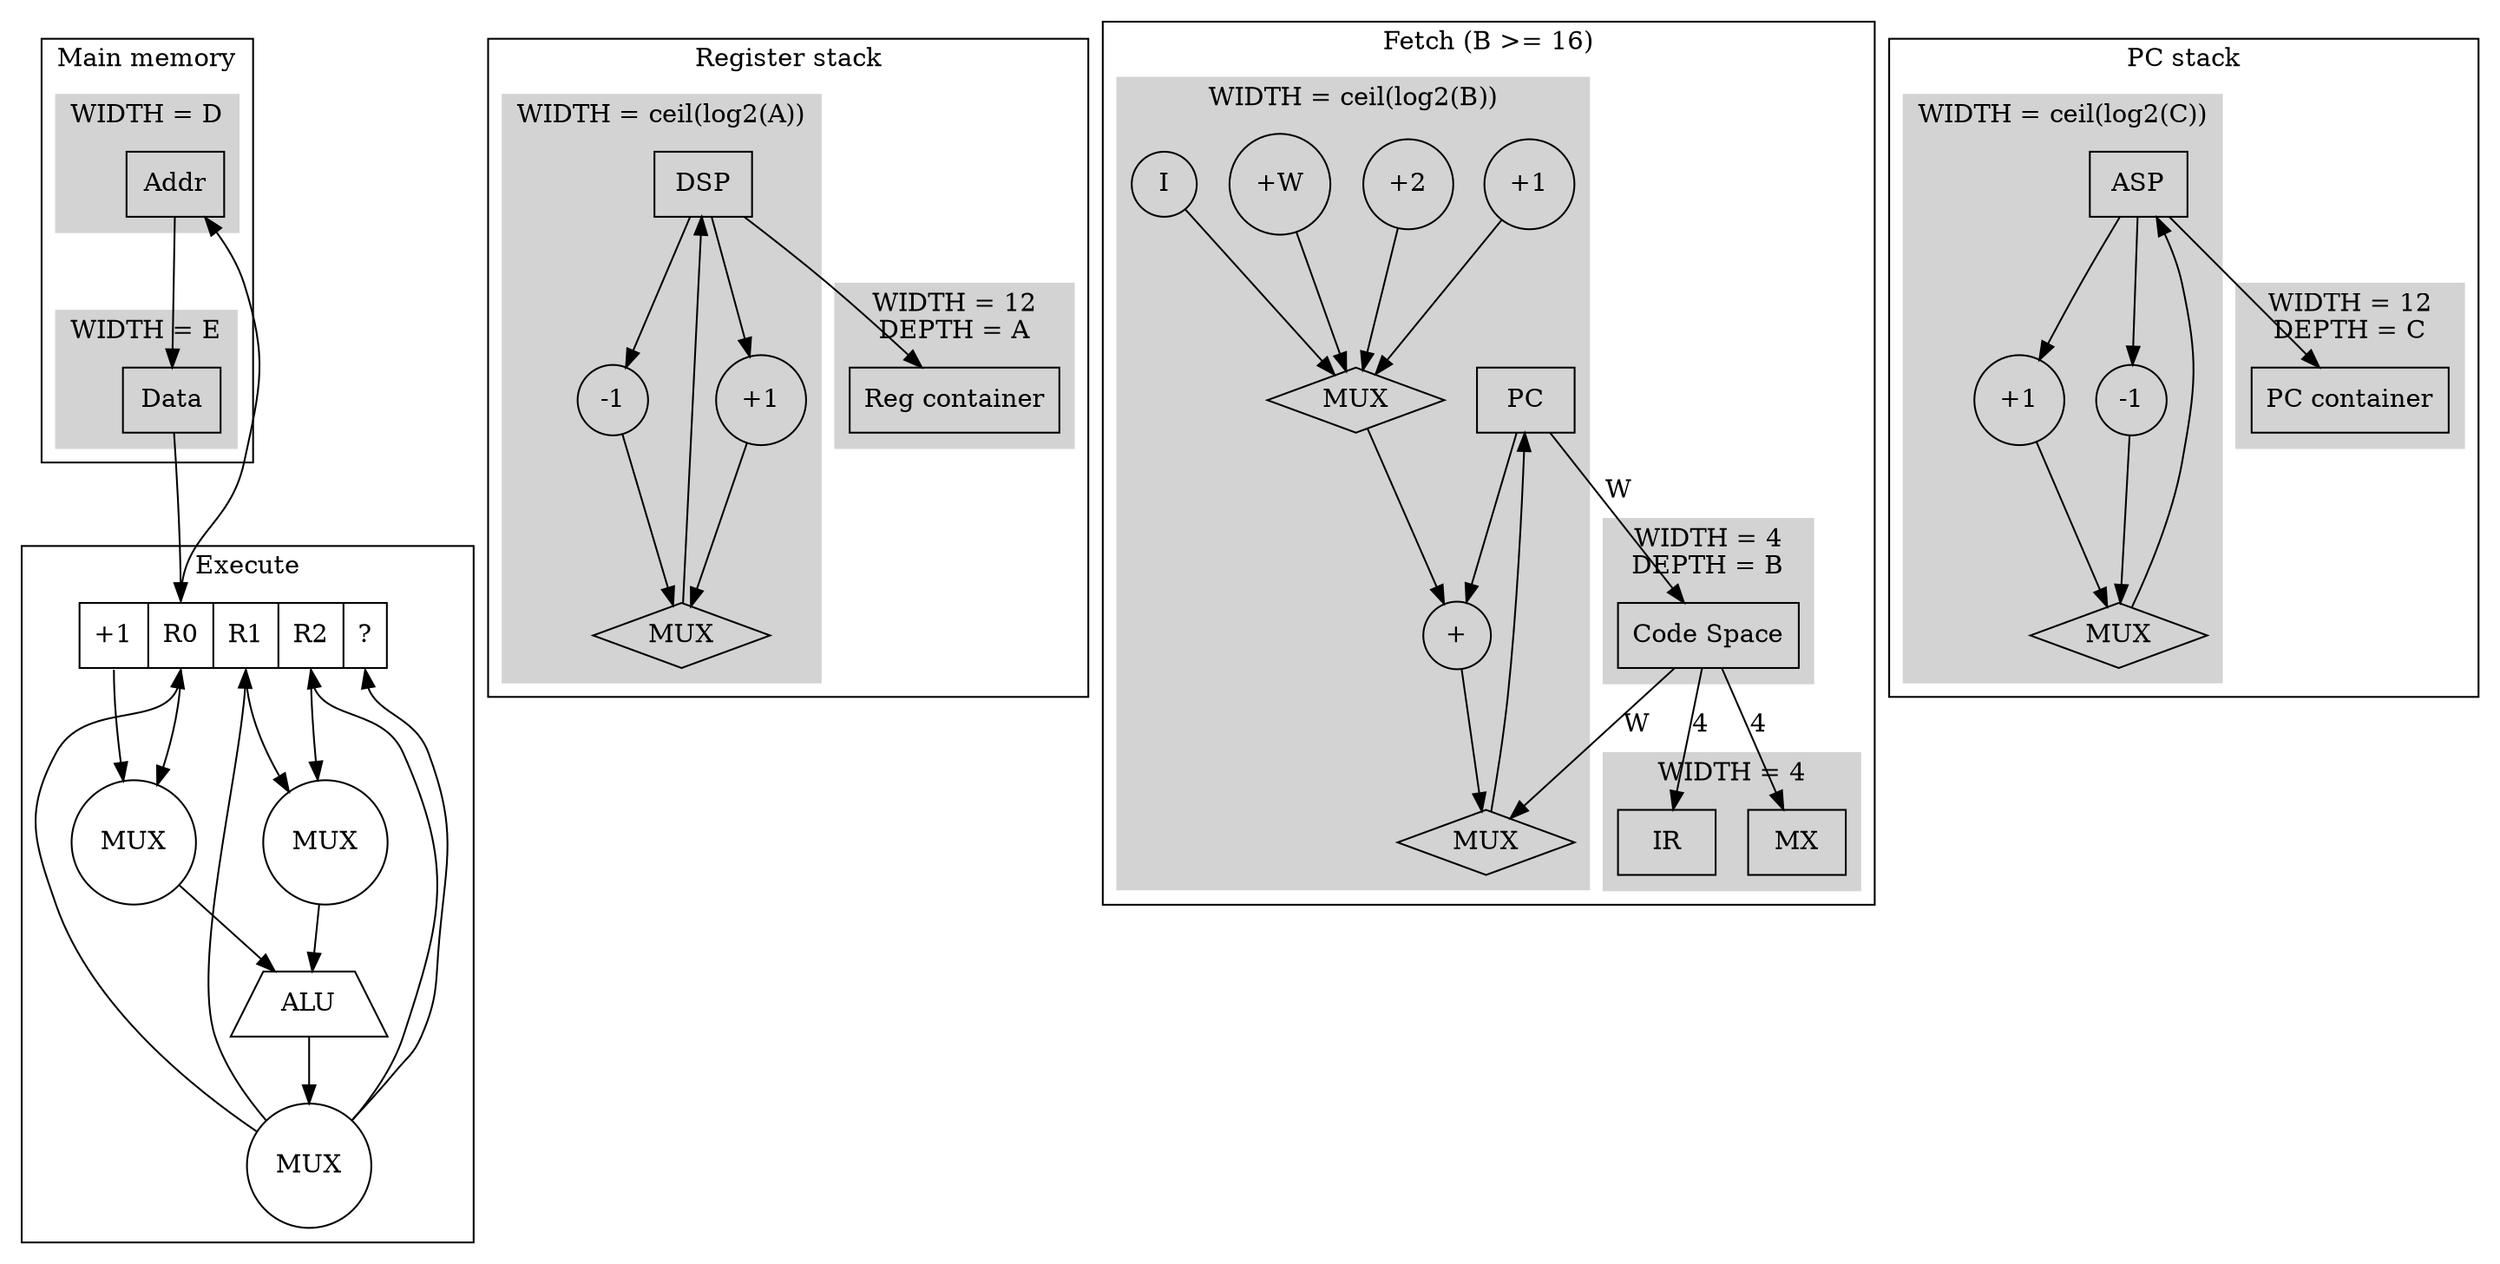 digraph up2 {
   
    subgraph cluster_a {
        label="Execute"

        # Registers
        regs [label="<1> +1|<R0> R0|<R1> R1|<R2> R2|<dead> ?",shape=record];

        # Mux
        reg_in_mux [label="MUX",shape=circle]
        reg_out_mux_1 [label="MUX",shape=circle]
        reg_out_mux_2 [label="MUX",shape=circle]
    
        # Alu
        alu [label="ALU",shape=trapezium] 

        # Wiring
        reg_in_mux -> regs:R0    
        reg_in_mux -> regs:R1
        reg_in_mux -> regs:R2
        reg_in_mux -> regs:dead
        
        regs:R1 -> reg_out_mux_1
        regs:R2 -> reg_out_mux_1

        regs:1 -> reg_out_mux_2
        regs:R0 -> reg_out_mux_2
        
        reg_out_mux_2 -> alu
        reg_out_mux_1 -> alu

        alu -> reg_in_mux
          
          
    }
         
    subgraph cluster_b {
        label="Register stack"  
        subgraph cluster_0 {
            label = "WIDTH = 12\nDEPTH = A";
            style=filled;
            color=lightgrey; 
            stack_mem[label="Reg container",shape=record] 
        }
        subgraph cluster_1 {
            label = "WIDTH = ceil(log2(A))";
            style=filled;
            color=lightgrey; 
            stack_ptr[label="DSP",shape=record] 
            stack_ptr_plus[label="+1",shape=circle] 
            stack_ptr_minus[label="-1",shape=circle] 
            stack_ptr_mux[label="MUX",shape=diamond]    
            stack_ptr -> stack_ptr_plus -> stack_ptr_mux
            stack_ptr -> stack_ptr_minus -> stack_ptr_mux
            stack_ptr_mux -> stack_ptr
        }
        stack_ptr -> stack_mem
    }


    subgraph cluster_c {
        label="Fetch (B >= 16)"
        subgraph cluster_0 {
            label = "WIDTH = ceil(log2(B))";
            style=filled;
            color=lightgrey; 
            pc[label="PC",shape=record]
            pc_plus_one[label="+1",shape=circle]
            pc_plus_two[label="+2",shape=circle]
            pc_plus_w[label="+W",shape=circle]
            pc_plus_int[label="I",shape=circle]
            pc_plus[label="+",shape=circle]
            pc_update_mux[label="MUX",shape=diamond]
            pc_add_mux[label="MUX",shape=diamond] 
            pc_plus_one -> pc_add_mux 
            pc_plus_two -> pc_add_mux
            pc_plus_w -> pc_add_mux
            pc_plus_int -> pc_add_mux
            pc_add_mux -> pc_plus -> pc_update_mux -> pc -> pc_plus 
        } 
        subgraph cluster_1 {
            label = "WIDTH = 4\nDEPTH = B";
            style=filled;
            color=lightgrey;  
            code_space[label="Code Space",shape=record]
        }
        subgraph cluster_2 {
            label = "WIDTH = 4";
            style=filled;
            color=lightgrey;  
            ir[label="IR",shape=record]
            mx[label="MX",shape=record]
        }  
        pc -> code_space[label="W"]
        code_space -> ir[label="4"]
        code_space -> pc_update_mux[label="W"]
        code_space -> mx[label="4"]
    }

    subgraph cluster_d {
        label="PC stack"  
        subgraph cluster_0 {
            label = "WIDTH = 12\nDEPTH = C";
            style=filled;
            color=lightgrey; 
            pc_mem[label="PC container",shape=record] 
        }
        subgraph cluster_1 {
            label = "WIDTH = ceil(log2(C))";
            style=filled;
            color=lightgrey; 
            pc_ptr[label="ASP",shape=record] 
            pc_ptr_plus[label="+1",shape=circle] 
            pc_ptr_minus[label="-1",shape=circle] 
            pc_ptr_mux[label="MUX",shape=diamond]    
            pc_ptr -> pc_ptr_plus -> pc_ptr_mux
            pc_ptr -> pc_ptr_minus -> pc_ptr_mux
            pc_ptr_mux -> pc_ptr
        }
        pc_ptr -> pc_mem
    }

    subgraph cluster_e {
        label="Main memory"  
        subgraph cluster_0 {
            label = "WIDTH = D";
            style=filled;
            color=lightgrey; 
            main_addr[label="Addr",shape=record] 
        }
        subgraph cluster_1 {
            label = "WIDTH = E";
            style=filled;
            color=lightgrey; 
            main_data[label="Data",shape=record] 
        }
        main_addr -> main_data
    }

    regs:R0 -> main_addr
    main_data -> regs:R0
}

